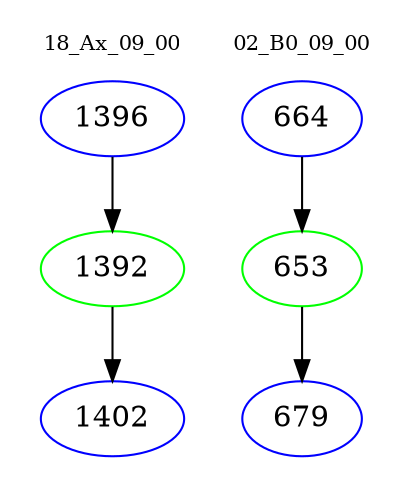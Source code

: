 digraph{
subgraph cluster_0 {
color = white
label = "18_Ax_09_00";
fontsize=10;
T0_1396 [label="1396", color="blue"]
T0_1396 -> T0_1392 [color="black"]
T0_1392 [label="1392", color="green"]
T0_1392 -> T0_1402 [color="black"]
T0_1402 [label="1402", color="blue"]
}
subgraph cluster_1 {
color = white
label = "02_B0_09_00";
fontsize=10;
T1_664 [label="664", color="blue"]
T1_664 -> T1_653 [color="black"]
T1_653 [label="653", color="green"]
T1_653 -> T1_679 [color="black"]
T1_679 [label="679", color="blue"]
}
}
